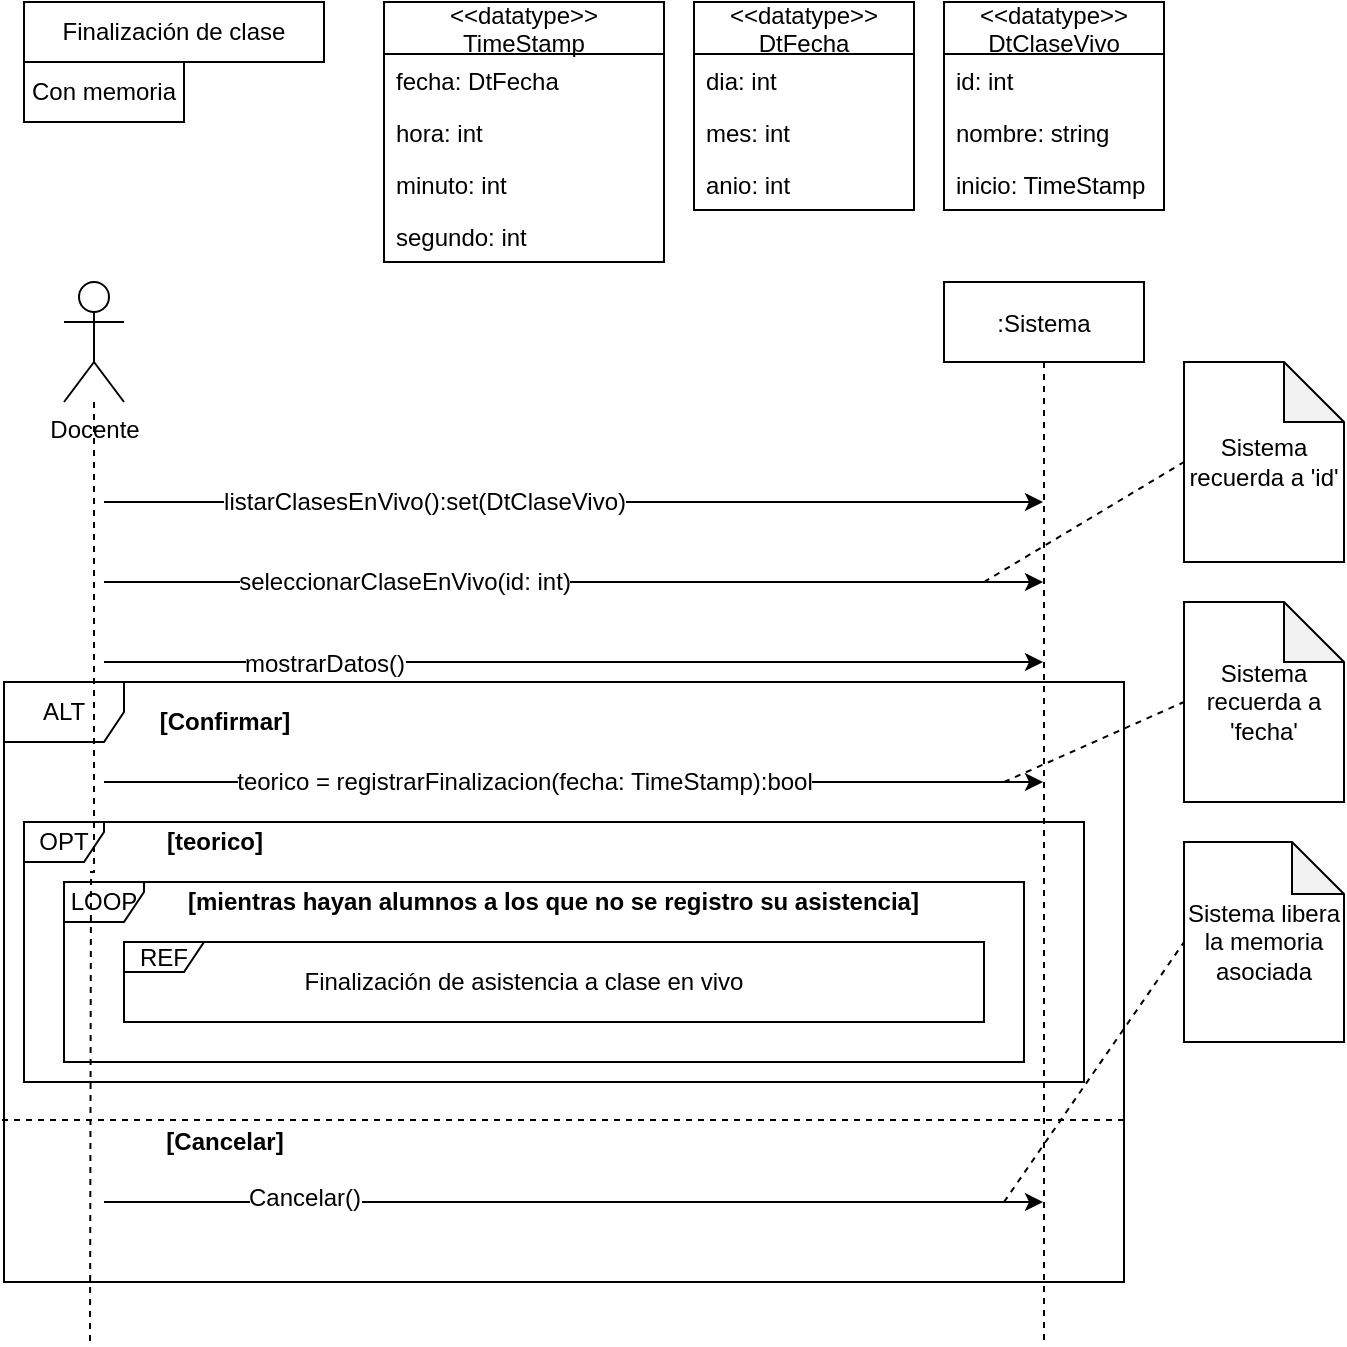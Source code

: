 <mxfile version="14.6.9" type="device"><diagram id="kgpKYQtTHZ0yAKxKKP6v" name="Page-1"><mxGraphModel dx="882" dy="1584" grid="1" gridSize="10" guides="1" tooltips="1" connect="1" arrows="1" fold="1" page="1" pageScale="1" pageWidth="850" pageHeight="1100" math="0" shadow="0"><root><mxCell id="0"/><mxCell id="1" parent="0"/><mxCell id="pbTQUEX8-JBZT6Pnr6P1-23" value="ALT" style="shape=umlFrame;whiteSpace=wrap;html=1;" parent="1" vertex="1"><mxGeometry x="80" y="310" width="560" height="300" as="geometry"/></mxCell><mxCell id="pbTQUEX8-JBZT6Pnr6P1-25" value="OPT" style="shape=umlFrame;whiteSpace=wrap;html=1;width=40;height=20;" parent="1" vertex="1"><mxGeometry x="90" y="380" width="530" height="130" as="geometry"/></mxCell><mxCell id="8gGix9R-jgf-X5DOhr0q-1" value="LOOP" style="shape=umlFrame;whiteSpace=wrap;html=1;width=40;height=20;" parent="1" vertex="1"><mxGeometry x="110" y="410" width="480" height="90" as="geometry"/></mxCell><mxCell id="3nuBFxr9cyL0pnOWT2aG-5" value=":Sistema" style="shape=umlLifeline;perimeter=lifelinePerimeter;container=1;collapsible=0;recursiveResize=0;rounded=0;shadow=0;strokeWidth=1;" parent="1" vertex="1"><mxGeometry x="550" y="110" width="100" height="530" as="geometry"/></mxCell><mxCell id="pbTQUEX8-JBZT6Pnr6P1-4" style="edgeStyle=orthogonalEdgeStyle;rounded=0;orthogonalLoop=1;jettySize=auto;html=1;dashed=1;endArrow=none;endFill=0;" parent="1" source="pbTQUEX8-JBZT6Pnr6P1-1" edge="1"><mxGeometry relative="1" as="geometry"><mxPoint x="123" y="640" as="targetPoint"/></mxGeometry></mxCell><mxCell id="pbTQUEX8-JBZT6Pnr6P1-1" value="Docente" style="shape=umlActor;verticalLabelPosition=bottom;verticalAlign=top;html=1;outlineConnect=0;" parent="1" vertex="1"><mxGeometry x="110" y="110" width="30" height="60" as="geometry"/></mxCell><mxCell id="pbTQUEX8-JBZT6Pnr6P1-2" value="Finalización de clase" style="rounded=0;whiteSpace=wrap;html=1;" parent="1" vertex="1"><mxGeometry x="90" y="-30" width="150" height="30" as="geometry"/></mxCell><mxCell id="pbTQUEX8-JBZT6Pnr6P1-3" value="Con memoria" style="rounded=0;whiteSpace=wrap;html=1;" parent="1" vertex="1"><mxGeometry x="90" width="80" height="30" as="geometry"/></mxCell><mxCell id="pbTQUEX8-JBZT6Pnr6P1-5" value="" style="endArrow=classic;html=1;" parent="1" target="3nuBFxr9cyL0pnOWT2aG-5" edge="1"><mxGeometry width="50" height="50" relative="1" as="geometry"><mxPoint x="130" y="220" as="sourcePoint"/><mxPoint x="450" y="320" as="targetPoint"/></mxGeometry></mxCell><mxCell id="pbTQUEX8-JBZT6Pnr6P1-6" value="&lt;font style=&quot;font-size: 12px&quot;&gt;listarClasesEnVivo():set(DtClaseVivo)&lt;/font&gt;" style="edgeLabel;html=1;align=center;verticalAlign=middle;resizable=0;points=[];" parent="pbTQUEX8-JBZT6Pnr6P1-5" vertex="1" connectable="0"><mxGeometry x="-0.191" relative="1" as="geometry"><mxPoint x="-30" as="offset"/></mxGeometry></mxCell><mxCell id="pbTQUEX8-JBZT6Pnr6P1-7" value="" style="endArrow=classic;html=1;" parent="1" target="3nuBFxr9cyL0pnOWT2aG-5" edge="1"><mxGeometry width="50" height="50" relative="1" as="geometry"><mxPoint x="130" y="260" as="sourcePoint"/><mxPoint x="450" y="320" as="targetPoint"/></mxGeometry></mxCell><mxCell id="pbTQUEX8-JBZT6Pnr6P1-8" value="&lt;font style=&quot;font-size: 12px&quot;&gt;seleccionarClaseEnVivo(id: int)&lt;/font&gt;" style="edgeLabel;html=1;align=center;verticalAlign=middle;resizable=0;points=[];" parent="pbTQUEX8-JBZT6Pnr6P1-7" vertex="1" connectable="0"><mxGeometry x="-0.182" relative="1" as="geometry"><mxPoint x="-42" as="offset"/></mxGeometry></mxCell><mxCell id="pbTQUEX8-JBZT6Pnr6P1-9" value="" style="endArrow=classic;html=1;" parent="1" target="3nuBFxr9cyL0pnOWT2aG-5" edge="1"><mxGeometry width="50" height="50" relative="1" as="geometry"><mxPoint x="130" y="300" as="sourcePoint"/><mxPoint x="450" y="320" as="targetPoint"/></mxGeometry></mxCell><mxCell id="pbTQUEX8-JBZT6Pnr6P1-10" value="&lt;font style=&quot;font-size: 12px&quot;&gt;mostrarDatos()&lt;/font&gt;" style="edgeLabel;html=1;align=center;verticalAlign=middle;resizable=0;points=[];" parent="pbTQUEX8-JBZT6Pnr6P1-9" vertex="1" connectable="0"><mxGeometry x="-0.323" y="-1" relative="1" as="geometry"><mxPoint x="-49" as="offset"/></mxGeometry></mxCell><mxCell id="pbTQUEX8-JBZT6Pnr6P1-11" value="Sistema recuerda a 'id'" style="shape=note;whiteSpace=wrap;html=1;backgroundOutline=1;darkOpacity=0.05;" parent="1" vertex="1"><mxGeometry x="670" y="150" width="80" height="100" as="geometry"/></mxCell><mxCell id="pbTQUEX8-JBZT6Pnr6P1-12" value="" style="endArrow=none;dashed=1;html=1;entryX=0;entryY=0.5;entryDx=0;entryDy=0;entryPerimeter=0;" parent="1" target="pbTQUEX8-JBZT6Pnr6P1-11" edge="1"><mxGeometry width="50" height="50" relative="1" as="geometry"><mxPoint x="570" y="260" as="sourcePoint"/><mxPoint x="450" y="310" as="targetPoint"/></mxGeometry></mxCell><mxCell id="pbTQUEX8-JBZT6Pnr6P1-13" value="&lt;b&gt;[Confirmar]&lt;/b&gt;" style="text;html=1;align=center;verticalAlign=middle;resizable=0;points=[];autosize=1;strokeColor=none;" parent="1" vertex="1"><mxGeometry x="150" y="320" width="80" height="20" as="geometry"/></mxCell><mxCell id="pbTQUEX8-JBZT6Pnr6P1-14" value="&lt;b&gt;[teorico]&lt;/b&gt;" style="text;html=1;align=center;verticalAlign=middle;resizable=0;points=[];autosize=1;strokeColor=none;" parent="1" vertex="1"><mxGeometry x="155" y="380" width="60" height="20" as="geometry"/></mxCell><mxCell id="pbTQUEX8-JBZT6Pnr6P1-15" value="&lt;b&gt;[Cancelar]&lt;/b&gt;" style="text;html=1;align=center;verticalAlign=middle;resizable=0;points=[];autosize=1;strokeColor=none;" parent="1" vertex="1"><mxGeometry x="155" y="530" width="70" height="20" as="geometry"/></mxCell><mxCell id="pbTQUEX8-JBZT6Pnr6P1-16" value="" style="endArrow=classic;html=1;" parent="1" target="3nuBFxr9cyL0pnOWT2aG-5" edge="1"><mxGeometry width="50" height="50" relative="1" as="geometry"><mxPoint x="130" y="360" as="sourcePoint"/><mxPoint x="450" y="310" as="targetPoint"/></mxGeometry></mxCell><mxCell id="pbTQUEX8-JBZT6Pnr6P1-17" value="&lt;font style=&quot;font-size: 12px&quot;&gt;teorico = registrarFinalizacion(fecha: TimeStamp):bool&lt;/font&gt;" style="edgeLabel;html=1;align=center;verticalAlign=middle;resizable=0;points=[];" parent="pbTQUEX8-JBZT6Pnr6P1-16" vertex="1" connectable="0"><mxGeometry x="-0.387" relative="1" as="geometry"><mxPoint x="66" as="offset"/></mxGeometry></mxCell><mxCell id="pbTQUEX8-JBZT6Pnr6P1-20" value="" style="endArrow=classic;html=1;" parent="1" edge="1"><mxGeometry width="50" height="50" relative="1" as="geometry"><mxPoint x="130" y="570" as="sourcePoint"/><mxPoint x="599.5" y="570" as="targetPoint"/><Array as="points"><mxPoint x="360" y="570"/></Array></mxGeometry></mxCell><mxCell id="pbTQUEX8-JBZT6Pnr6P1-22" value="&lt;font style=&quot;font-size: 12px&quot;&gt;Cancelar()&lt;/font&gt;" style="edgeLabel;html=1;align=center;verticalAlign=middle;resizable=0;points=[];" parent="pbTQUEX8-JBZT6Pnr6P1-20" vertex="1" connectable="0"><mxGeometry x="-0.425" y="2" relative="1" as="geometry"><mxPoint x="-35" as="offset"/></mxGeometry></mxCell><mxCell id="pbTQUEX8-JBZT6Pnr6P1-24" value="" style="endArrow=none;dashed=1;html=1;" parent="1" edge="1"><mxGeometry width="50" height="50" relative="1" as="geometry"><mxPoint x="79" y="529" as="sourcePoint"/><mxPoint x="641" y="529" as="targetPoint"/></mxGeometry></mxCell><mxCell id="pbTQUEX8-JBZT6Pnr6P1-27" value="Sistema recuerda a 'fecha'" style="shape=note;whiteSpace=wrap;html=1;backgroundOutline=1;darkOpacity=0.05;" parent="1" vertex="1"><mxGeometry x="670" y="270" width="80" height="100" as="geometry"/></mxCell><mxCell id="pbTQUEX8-JBZT6Pnr6P1-28" value="" style="endArrow=none;dashed=1;html=1;entryX=0;entryY=0.5;entryDx=0;entryDy=0;entryPerimeter=0;" parent="1" target="pbTQUEX8-JBZT6Pnr6P1-27" edge="1"><mxGeometry width="50" height="50" relative="1" as="geometry"><mxPoint x="580" y="360" as="sourcePoint"/><mxPoint x="660" y="330" as="targetPoint"/></mxGeometry></mxCell><mxCell id="pbTQUEX8-JBZT6Pnr6P1-29" value="Sistema libera la memoria asociada" style="shape=note;whiteSpace=wrap;html=1;backgroundOutline=1;darkOpacity=0.05;size=26;" parent="1" vertex="1"><mxGeometry x="670" y="390" width="80" height="100" as="geometry"/></mxCell><mxCell id="pbTQUEX8-JBZT6Pnr6P1-30" value="" style="endArrow=none;dashed=1;html=1;entryX=0;entryY=0.5;entryDx=0;entryDy=0;entryPerimeter=0;" parent="1" target="pbTQUEX8-JBZT6Pnr6P1-29" edge="1"><mxGeometry width="50" height="50" relative="1" as="geometry"><mxPoint x="580" y="570" as="sourcePoint"/><mxPoint x="650" y="470" as="targetPoint"/></mxGeometry></mxCell><mxCell id="pbTQUEX8-JBZT6Pnr6P1-31" value="&lt;&lt;datatype&gt;&gt;&#10;DtClaseVivo" style="swimlane;fontStyle=0;childLayout=stackLayout;horizontal=1;startSize=26;fillColor=none;horizontalStack=0;resizeParent=1;resizeParentMax=0;resizeLast=0;collapsible=1;marginBottom=0;" parent="1" vertex="1"><mxGeometry x="550" y="-30" width="110" height="104" as="geometry"/></mxCell><mxCell id="pbTQUEX8-JBZT6Pnr6P1-32" value="id: int" style="text;strokeColor=none;fillColor=none;align=left;verticalAlign=top;spacingLeft=4;spacingRight=4;overflow=hidden;rotatable=0;points=[[0,0.5],[1,0.5]];portConstraint=eastwest;" parent="pbTQUEX8-JBZT6Pnr6P1-31" vertex="1"><mxGeometry y="26" width="110" height="26" as="geometry"/></mxCell><mxCell id="pbTQUEX8-JBZT6Pnr6P1-33" value="nombre: string" style="text;strokeColor=none;fillColor=none;align=left;verticalAlign=top;spacingLeft=4;spacingRight=4;overflow=hidden;rotatable=0;points=[[0,0.5],[1,0.5]];portConstraint=eastwest;" parent="pbTQUEX8-JBZT6Pnr6P1-31" vertex="1"><mxGeometry y="52" width="110" height="26" as="geometry"/></mxCell><mxCell id="pbTQUEX8-JBZT6Pnr6P1-34" value="inicio: TimeStamp" style="text;strokeColor=none;fillColor=none;align=left;verticalAlign=top;spacingLeft=4;spacingRight=4;overflow=hidden;rotatable=0;points=[[0,0.5],[1,0.5]];portConstraint=eastwest;" parent="pbTQUEX8-JBZT6Pnr6P1-31" vertex="1"><mxGeometry y="78" width="110" height="26" as="geometry"/></mxCell><mxCell id="pbTQUEX8-JBZT6Pnr6P1-36" value="&lt;&lt;datatype&gt;&gt;&#10;DtFecha" style="swimlane;fontStyle=0;childLayout=stackLayout;horizontal=1;startSize=26;fillColor=none;horizontalStack=0;resizeParent=1;resizeParentMax=0;resizeLast=0;collapsible=1;marginBottom=0;" parent="1" vertex="1"><mxGeometry x="425" y="-30" width="110" height="104" as="geometry"/></mxCell><mxCell id="pbTQUEX8-JBZT6Pnr6P1-37" value="dia: int" style="text;strokeColor=none;fillColor=none;align=left;verticalAlign=top;spacingLeft=4;spacingRight=4;overflow=hidden;rotatable=0;points=[[0,0.5],[1,0.5]];portConstraint=eastwest;" parent="pbTQUEX8-JBZT6Pnr6P1-36" vertex="1"><mxGeometry y="26" width="110" height="26" as="geometry"/></mxCell><mxCell id="pbTQUEX8-JBZT6Pnr6P1-38" value="mes: int" style="text;strokeColor=none;fillColor=none;align=left;verticalAlign=top;spacingLeft=4;spacingRight=4;overflow=hidden;rotatable=0;points=[[0,0.5],[1,0.5]];portConstraint=eastwest;" parent="pbTQUEX8-JBZT6Pnr6P1-36" vertex="1"><mxGeometry y="52" width="110" height="26" as="geometry"/></mxCell><mxCell id="pbTQUEX8-JBZT6Pnr6P1-39" value="anio: int" style="text;strokeColor=none;fillColor=none;align=left;verticalAlign=top;spacingLeft=4;spacingRight=4;overflow=hidden;rotatable=0;points=[[0,0.5],[1,0.5]];portConstraint=eastwest;" parent="pbTQUEX8-JBZT6Pnr6P1-36" vertex="1"><mxGeometry y="78" width="110" height="26" as="geometry"/></mxCell><mxCell id="pbTQUEX8-JBZT6Pnr6P1-40" value="&lt;&lt;datatype&gt;&gt;&#10;TimeStamp" style="swimlane;fontStyle=0;childLayout=stackLayout;horizontal=1;startSize=26;fillColor=none;horizontalStack=0;resizeParent=1;resizeParentMax=0;resizeLast=0;collapsible=1;marginBottom=0;" parent="1" vertex="1"><mxGeometry x="270" y="-30" width="140" height="130" as="geometry"/></mxCell><mxCell id="pbTQUEX8-JBZT6Pnr6P1-41" value="fecha: DtFecha" style="text;strokeColor=none;fillColor=none;align=left;verticalAlign=top;spacingLeft=4;spacingRight=4;overflow=hidden;rotatable=0;points=[[0,0.5],[1,0.5]];portConstraint=eastwest;" parent="pbTQUEX8-JBZT6Pnr6P1-40" vertex="1"><mxGeometry y="26" width="140" height="26" as="geometry"/></mxCell><mxCell id="pbTQUEX8-JBZT6Pnr6P1-42" value="hora: int" style="text;strokeColor=none;fillColor=none;align=left;verticalAlign=top;spacingLeft=4;spacingRight=4;overflow=hidden;rotatable=0;points=[[0,0.5],[1,0.5]];portConstraint=eastwest;" parent="pbTQUEX8-JBZT6Pnr6P1-40" vertex="1"><mxGeometry y="52" width="140" height="26" as="geometry"/></mxCell><mxCell id="pbTQUEX8-JBZT6Pnr6P1-43" value="minuto: int" style="text;strokeColor=none;fillColor=none;align=left;verticalAlign=top;spacingLeft=4;spacingRight=4;overflow=hidden;rotatable=0;points=[[0,0.5],[1,0.5]];portConstraint=eastwest;" parent="pbTQUEX8-JBZT6Pnr6P1-40" vertex="1"><mxGeometry y="78" width="140" height="26" as="geometry"/></mxCell><mxCell id="pbTQUEX8-JBZT6Pnr6P1-48" value="segundo: int" style="text;strokeColor=none;fillColor=none;align=left;verticalAlign=top;spacingLeft=4;spacingRight=4;overflow=hidden;rotatable=0;points=[[0,0.5],[1,0.5]];portConstraint=eastwest;" parent="pbTQUEX8-JBZT6Pnr6P1-40" vertex="1"><mxGeometry y="104" width="140" height="26" as="geometry"/></mxCell><mxCell id="8gGix9R-jgf-X5DOhr0q-3" value="&lt;b&gt;[mientras hayan alumnos a los que no se registro su asistencia]&lt;/b&gt;" style="text;html=1;align=left;verticalAlign=middle;resizable=0;points=[];autosize=1;strokeColor=none;" parent="1" vertex="1"><mxGeometry x="170" y="410" width="380" height="20" as="geometry"/></mxCell><mxCell id="8gGix9R-jgf-X5DOhr0q-4" value="REF" style="shape=umlFrame;whiteSpace=wrap;html=1;width=40;height=15;" parent="1" vertex="1"><mxGeometry x="140" y="440" width="430" height="40" as="geometry"/></mxCell><mxCell id="8gGix9R-jgf-X5DOhr0q-6" value="Finalización de asistencia a clase en vivo" style="text;html=1;strokeColor=none;fillColor=none;align=center;verticalAlign=middle;whiteSpace=wrap;rounded=0;" parent="1" vertex="1"><mxGeometry x="215" y="450" width="250" height="20" as="geometry"/></mxCell></root></mxGraphModel></diagram></mxfile>